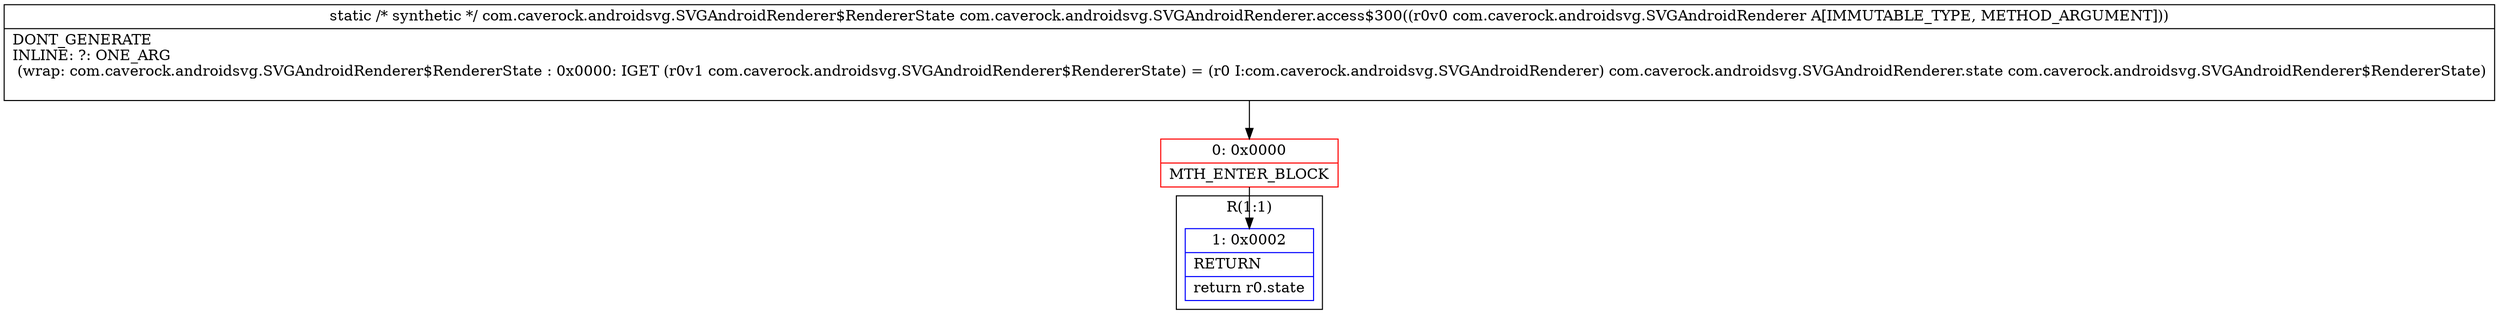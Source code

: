digraph "CFG forcom.caverock.androidsvg.SVGAndroidRenderer.access$300(Lcom\/caverock\/androidsvg\/SVGAndroidRenderer;)Lcom\/caverock\/androidsvg\/SVGAndroidRenderer$RendererState;" {
subgraph cluster_Region_96705763 {
label = "R(1:1)";
node [shape=record,color=blue];
Node_1 [shape=record,label="{1\:\ 0x0002|RETURN\l|return r0.state\l}"];
}
Node_0 [shape=record,color=red,label="{0\:\ 0x0000|MTH_ENTER_BLOCK\l}"];
MethodNode[shape=record,label="{static \/* synthetic *\/ com.caverock.androidsvg.SVGAndroidRenderer$RendererState com.caverock.androidsvg.SVGAndroidRenderer.access$300((r0v0 com.caverock.androidsvg.SVGAndroidRenderer A[IMMUTABLE_TYPE, METHOD_ARGUMENT]))  | DONT_GENERATE\lINLINE: ?: ONE_ARG  \l  (wrap: com.caverock.androidsvg.SVGAndroidRenderer$RendererState : 0x0000: IGET  (r0v1 com.caverock.androidsvg.SVGAndroidRenderer$RendererState) = (r0 I:com.caverock.androidsvg.SVGAndroidRenderer) com.caverock.androidsvg.SVGAndroidRenderer.state com.caverock.androidsvg.SVGAndroidRenderer$RendererState)\l\l}"];
MethodNode -> Node_0;
Node_0 -> Node_1;
}

